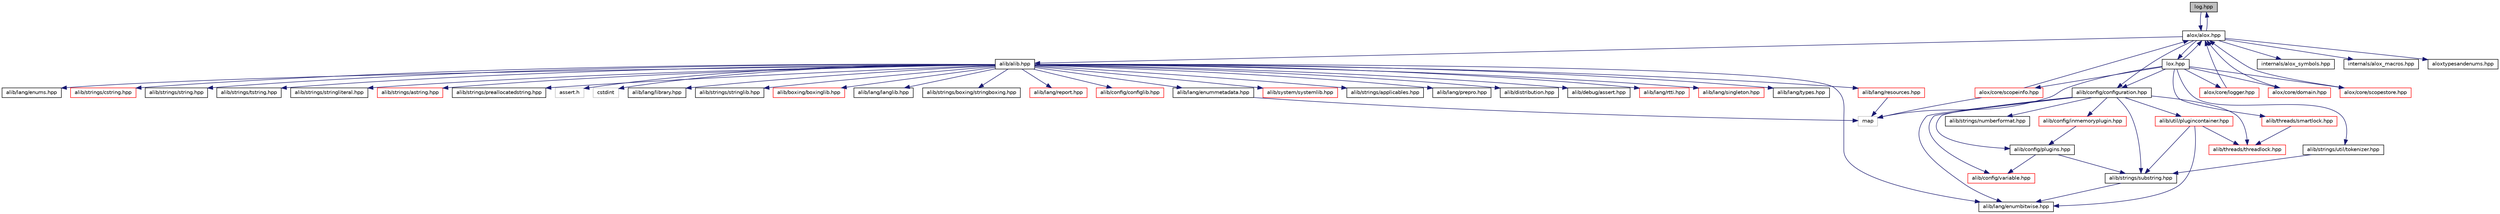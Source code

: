 digraph "log.hpp"
{
  edge [fontname="Helvetica",fontsize="10",labelfontname="Helvetica",labelfontsize="10"];
  node [fontname="Helvetica",fontsize="10",shape=record];
  Node0 [label="log.hpp",height=0.2,width=0.4,color="black", fillcolor="grey75", style="filled", fontcolor="black"];
  Node0 -> Node1 [color="midnightblue",fontsize="10",style="solid",fontname="Helvetica"];
  Node1 -> Node0 [color="midnightblue",fontsize="10",style="solid",fontname="Helvetica"];
  Node1 -> Node2 [color="midnightblue",fontsize="10",style="solid",fontname="Helvetica"];
  Node1 -> Node54 [color="midnightblue",fontsize="10",style="solid",fontname="Helvetica"];
  Node1 -> Node55 [color="midnightblue",fontsize="10",style="solid",fontname="Helvetica"];
  Node1 -> Node56 [color="midnightblue",fontsize="10",style="solid",fontname="Helvetica"];
  Node1 -> Node71 [color="midnightblue",fontsize="10",style="solid",fontname="Helvetica"];
  Node1 -> Node72 [color="midnightblue",fontsize="10",style="solid",fontname="Helvetica"];
  Node2 -> Node3 [color="midnightblue",fontsize="10",style="solid",fontname="Helvetica"];
  Node2 -> Node4 [color="midnightblue",fontsize="10",style="solid",fontname="Helvetica"];
  Node2 -> Node5 [color="midnightblue",fontsize="10",style="solid",fontname="Helvetica"];
  Node2 -> Node6 [color="midnightblue",fontsize="10",style="solid",fontname="Helvetica"];
  Node2 -> Node7 [color="midnightblue",fontsize="10",style="solid",fontname="Helvetica"];
  Node2 -> Node8 [color="midnightblue",fontsize="10",style="solid",fontname="Helvetica"];
  Node2 -> Node12 [color="midnightblue",fontsize="10",style="solid",fontname="Helvetica"];
  Node2 -> Node14 [color="midnightblue",fontsize="10",style="solid",fontname="Helvetica"];
  Node2 -> Node15 [color="midnightblue",fontsize="10",style="solid",fontname="Helvetica"];
  Node2 -> Node16 [color="midnightblue",fontsize="10",style="solid",fontname="Helvetica"];
  Node2 -> Node19 [color="midnightblue",fontsize="10",style="solid",fontname="Helvetica"];
  Node2 -> Node20 [color="midnightblue",fontsize="10",style="solid",fontname="Helvetica"];
  Node2 -> Node21 [color="midnightblue",fontsize="10",style="solid",fontname="Helvetica"];
  Node2 -> Node22 [color="midnightblue",fontsize="10",style="solid",fontname="Helvetica"];
  Node2 -> Node24 [color="midnightblue",fontsize="10",style="solid",fontname="Helvetica"];
  Node2 -> Node25 [color="midnightblue",fontsize="10",style="solid",fontname="Helvetica"];
  Node2 -> Node28 [color="midnightblue",fontsize="10",style="solid",fontname="Helvetica"];
  Node2 -> Node29 [color="midnightblue",fontsize="10",style="solid",fontname="Helvetica"];
  Node2 -> Node30 [color="midnightblue",fontsize="10",style="solid",fontname="Helvetica"];
  Node2 -> Node39 [color="midnightblue",fontsize="10",style="solid",fontname="Helvetica"];
  Node2 -> Node40 [color="midnightblue",fontsize="10",style="solid",fontname="Helvetica"];
  Node2 -> Node41 [color="midnightblue",fontsize="10",style="solid",fontname="Helvetica"];
  Node2 -> Node43 [color="midnightblue",fontsize="10",style="solid",fontname="Helvetica"];
  Node2 -> Node44 [color="midnightblue",fontsize="10",style="solid",fontname="Helvetica"];
  Node2 -> Node45 [color="midnightblue",fontsize="10",style="solid",fontname="Helvetica"];
  Node2 -> Node51 [color="midnightblue",fontsize="10",style="solid",fontname="Helvetica"];
  Node2 -> Node53 [color="midnightblue",fontsize="10",style="solid",fontname="Helvetica"];
  Node25 -> Node26 [color="midnightblue",fontsize="10",style="solid",fontname="Helvetica"];
  Node44 -> Node26 [color="midnightblue",fontsize="10",style="solid",fontname="Helvetica"];
  Node56 -> Node43 [color="midnightblue",fontsize="10",style="solid",fontname="Helvetica"];
  Node56 -> Node57 [color="midnightblue",fontsize="10",style="solid",fontname="Helvetica"];
  Node56 -> Node64 [color="midnightblue",fontsize="10",style="solid",fontname="Helvetica"];
  Node56 -> Node65 [color="midnightblue",fontsize="10",style="solid",fontname="Helvetica"];
  Node56 -> Node66 [color="midnightblue",fontsize="10",style="solid",fontname="Helvetica"];
  Node56 -> Node67 [color="midnightblue",fontsize="10",style="solid",fontname="Helvetica"];
  Node56 -> Node68 [color="midnightblue",fontsize="10",style="solid",fontname="Helvetica"];
  Node56 -> Node70 [color="midnightblue",fontsize="10",style="solid",fontname="Helvetica"];
  Node64 -> Node43 [color="midnightblue",fontsize="10",style="solid",fontname="Helvetica"];
  Node67 -> Node64 [color="midnightblue",fontsize="10",style="solid",fontname="Helvetica"];
  Node67 -> Node66 [color="midnightblue",fontsize="10",style="solid",fontname="Helvetica"];
  Node68 -> Node43 [color="midnightblue",fontsize="10",style="solid",fontname="Helvetica"];
  Node68 -> Node57 [color="midnightblue",fontsize="10",style="solid",fontname="Helvetica"];
  Node68 -> Node64 [color="midnightblue",fontsize="10",style="solid",fontname="Helvetica"];
  Node70 -> Node67 [color="midnightblue",fontsize="10",style="solid",fontname="Helvetica"];
  Node72 -> Node1 [color="midnightblue",fontsize="10",style="solid",fontname="Helvetica"];
  Node72 -> Node26 [color="midnightblue",fontsize="10",style="solid",fontname="Helvetica"];
  Node72 -> Node56 [color="midnightblue",fontsize="10",style="solid",fontname="Helvetica"];
  Node72 -> Node73 [color="midnightblue",fontsize="10",style="solid",fontname="Helvetica"];
  Node72 -> Node74 [color="midnightblue",fontsize="10",style="solid",fontname="Helvetica"];
  Node72 -> Node75 [color="midnightblue",fontsize="10",style="solid",fontname="Helvetica"];
  Node72 -> Node81 [color="midnightblue",fontsize="10",style="solid",fontname="Helvetica"];
  Node72 -> Node82 [color="midnightblue",fontsize="10",style="solid",fontname="Helvetica"];
  Node72 -> Node83 [color="midnightblue",fontsize="10",style="solid",fontname="Helvetica"];
  Node73 -> Node57 [color="midnightblue",fontsize="10",style="solid",fontname="Helvetica"];
  Node74 -> Node64 [color="midnightblue",fontsize="10",style="solid",fontname="Helvetica"];
  Node75 -> Node1 [color="midnightblue",fontsize="10",style="solid",fontname="Helvetica"];
  Node75 -> Node26 [color="midnightblue",fontsize="10",style="solid",fontname="Helvetica"];
  Node81 -> Node1 [color="midnightblue",fontsize="10",style="solid",fontname="Helvetica"];
  Node82 -> Node1 [color="midnightblue",fontsize="10",style="solid",fontname="Helvetica"];
  Node83 -> Node1 [color="midnightblue",fontsize="10",style="solid",fontname="Helvetica"];
  Node1 [label="alox/alox.hpp",height=0.2,width=0.4,color="black", fillcolor="white", style="filled",URL="$alox_8hpp.html"];
  Node2 [label="alib/alib.hpp",height=0.2,width=0.4,color="black", fillcolor="white", style="filled",URL="$alib_8hpp.html"];
  Node3 [label="assert.h",height=0.2,width=0.4,color="grey75", fillcolor="white", style="filled"];
  Node4 [label="cstdint",height=0.2,width=0.4,color="grey75", fillcolor="white", style="filled"];
  Node5 [label="alib/lang/prepro.hpp",height=0.2,width=0.4,color="black", fillcolor="white", style="filled",URL="$prepro_8hpp.html"];
  Node6 [label="alib/distribution.hpp",height=0.2,width=0.4,color="black", fillcolor="white", style="filled",URL="$distribution_8hpp_source.html"];
  Node7 [label="alib/debug/assert.hpp",height=0.2,width=0.4,color="black", fillcolor="white", style="filled",URL="$assert_8hpp.html"];
  Node8 [label="alib/lang/rtti.hpp",height=0.2,width=0.4,color="red", fillcolor="white", style="filled",URL="$rtti_8hpp.html"];
  Node12 [label="alib/lang/singleton.hpp",height=0.2,width=0.4,color="red", fillcolor="white", style="filled",URL="$singleton_8hpp.html"];
  Node14 [label="alib/lang/types.hpp",height=0.2,width=0.4,color="black", fillcolor="white", style="filled",URL="$types_8hpp.html"];
  Node15 [label="alib/lang/enums.hpp",height=0.2,width=0.4,color="black", fillcolor="white", style="filled",URL="$enums_8hpp.html"];
  Node16 [label="alib/strings/cstring.hpp",height=0.2,width=0.4,color="red", fillcolor="white", style="filled",URL="$cstring_8hpp.html"];
  Node19 [label="alib/strings/string.hpp",height=0.2,width=0.4,color="black", fillcolor="white", style="filled",URL="$string_8hpp.html"];
  Node20 [label="alib/strings/tstring.hpp",height=0.2,width=0.4,color="black", fillcolor="white", style="filled",URL="$tstring_8hpp.html"];
  Node21 [label="alib/strings/stringliteral.hpp",height=0.2,width=0.4,color="black", fillcolor="white", style="filled",URL="$stringliteral_8hpp.html"];
  Node22 [label="alib/strings/astring.hpp",height=0.2,width=0.4,color="red", fillcolor="white", style="filled",URL="$astring_8hpp.html"];
  Node24 [label="alib/strings/preallocatedstring.hpp",height=0.2,width=0.4,color="black", fillcolor="white", style="filled",URL="$preallocatedstring_8hpp.html"];
  Node25 [label="alib/lang/resources.hpp",height=0.2,width=0.4,color="red", fillcolor="white", style="filled",URL="$resources_8hpp.html"];
  Node26 [label="map",height=0.2,width=0.4,color="grey75", fillcolor="white", style="filled"];
  Node28 [label="alib/lang/library.hpp",height=0.2,width=0.4,color="black", fillcolor="white", style="filled",URL="$library_8hpp.html"];
  Node29 [label="alib/strings/stringlib.hpp",height=0.2,width=0.4,color="black", fillcolor="white", style="filled",URL="$stringlib_8hpp.html"];
  Node30 [label="alib/boxing/boxinglib.hpp",height=0.2,width=0.4,color="red", fillcolor="white", style="filled",URL="$boxinglib_8hpp.html"];
  Node39 [label="alib/lang/langlib.hpp",height=0.2,width=0.4,color="black", fillcolor="white", style="filled",URL="$langlib_8hpp.html"];
  Node40 [label="alib/strings/boxing/stringboxing.hpp",height=0.2,width=0.4,color="black", fillcolor="white", style="filled",URL="$stringboxing_8hpp.html"];
  Node41 [label="alib/lang/report.hpp",height=0.2,width=0.4,color="red", fillcolor="white", style="filled",URL="$report_8hpp.html"];
  Node43 [label="alib/lang/enumbitwise.hpp",height=0.2,width=0.4,color="black", fillcolor="white", style="filled",URL="$enumbitwise_8hpp.html"];
  Node44 [label="alib/lang/enummetadata.hpp",height=0.2,width=0.4,color="black", fillcolor="white", style="filled",URL="$enummetadata_8hpp.html"];
  Node45 [label="alib/config/configlib.hpp",height=0.2,width=0.4,color="red", fillcolor="white", style="filled",URL="$configlib_8hpp.html"];
  Node51 [label="alib/system/systemlib.hpp",height=0.2,width=0.4,color="red", fillcolor="white", style="filled",URL="$systemlib_8hpp.html"];
  Node53 [label="alib/strings/applicables.hpp",height=0.2,width=0.4,color="black", fillcolor="white", style="filled",URL="$applicables_8hpp.html"];
  Node54 [label="internals/alox_symbols.hpp",height=0.2,width=0.4,color="black", fillcolor="white", style="filled",URL="$alox__symbols_8hpp.html"];
  Node55 [label="internals/alox_macros.hpp",height=0.2,width=0.4,color="black", fillcolor="white", style="filled",URL="$alox__macros_8hpp.html"];
  Node56 [label="alib/config/configuration.hpp",height=0.2,width=0.4,color="black", fillcolor="white", style="filled",URL="$configuration_8hpp.html"];
  Node57 [label="alib/threads/threadlock.hpp",height=0.2,width=0.4,color="red", fillcolor="white", style="filled",URL="$threadlock_8hpp.html"];
  Node64 [label="alib/strings/substring.hpp",height=0.2,width=0.4,color="black", fillcolor="white", style="filled",URL="$substring_8hpp.html"];
  Node65 [label="alib/strings/numberformat.hpp",height=0.2,width=0.4,color="black", fillcolor="white", style="filled",URL="$numberformat_8hpp.html"];
  Node66 [label="alib/config/variable.hpp",height=0.2,width=0.4,color="red", fillcolor="white", style="filled",URL="$variable_8hpp.html"];
  Node67 [label="alib/config/plugins.hpp",height=0.2,width=0.4,color="black", fillcolor="white", style="filled",URL="$plugins_8hpp.html"];
  Node68 [label="alib/util/plugincontainer.hpp",height=0.2,width=0.4,color="red", fillcolor="white", style="filled",URL="$plugincontainer_8hpp.html"];
  Node70 [label="alib/config/inmemoryplugin.hpp",height=0.2,width=0.4,color="red", fillcolor="white", style="filled",URL="$inmemoryplugin_8hpp.html"];
  Node71 [label="aloxtypesandenums.hpp",height=0.2,width=0.4,color="black", fillcolor="white", style="filled",URL="$aloxtypesandenums_8hpp.html"];
  Node72 [label="lox.hpp",height=0.2,width=0.4,color="black", fillcolor="white", style="filled",URL="$lox_8hpp.html"];
  Node73 [label="alib/threads/smartlock.hpp",height=0.2,width=0.4,color="red", fillcolor="white", style="filled",URL="$smartlock_8hpp.html"];
  Node74 [label="alib/strings/util/tokenizer.hpp",height=0.2,width=0.4,color="black", fillcolor="white", style="filled",URL="$tokenizer_8hpp.html"];
  Node75 [label="alox/core/scopeinfo.hpp",height=0.2,width=0.4,color="red", fillcolor="white", style="filled",URL="$scopeinfo_8hpp.html"];
  Node81 [label="alox/core/logger.hpp",height=0.2,width=0.4,color="red", fillcolor="white", style="filled",URL="$logger_8hpp.html"];
  Node82 [label="alox/core/domain.hpp",height=0.2,width=0.4,color="red", fillcolor="white", style="filled",URL="$domain_8hpp.html"];
  Node83 [label="alox/core/scopestore.hpp",height=0.2,width=0.4,color="red", fillcolor="white", style="filled",URL="$scopestore_8hpp.html"];
}

